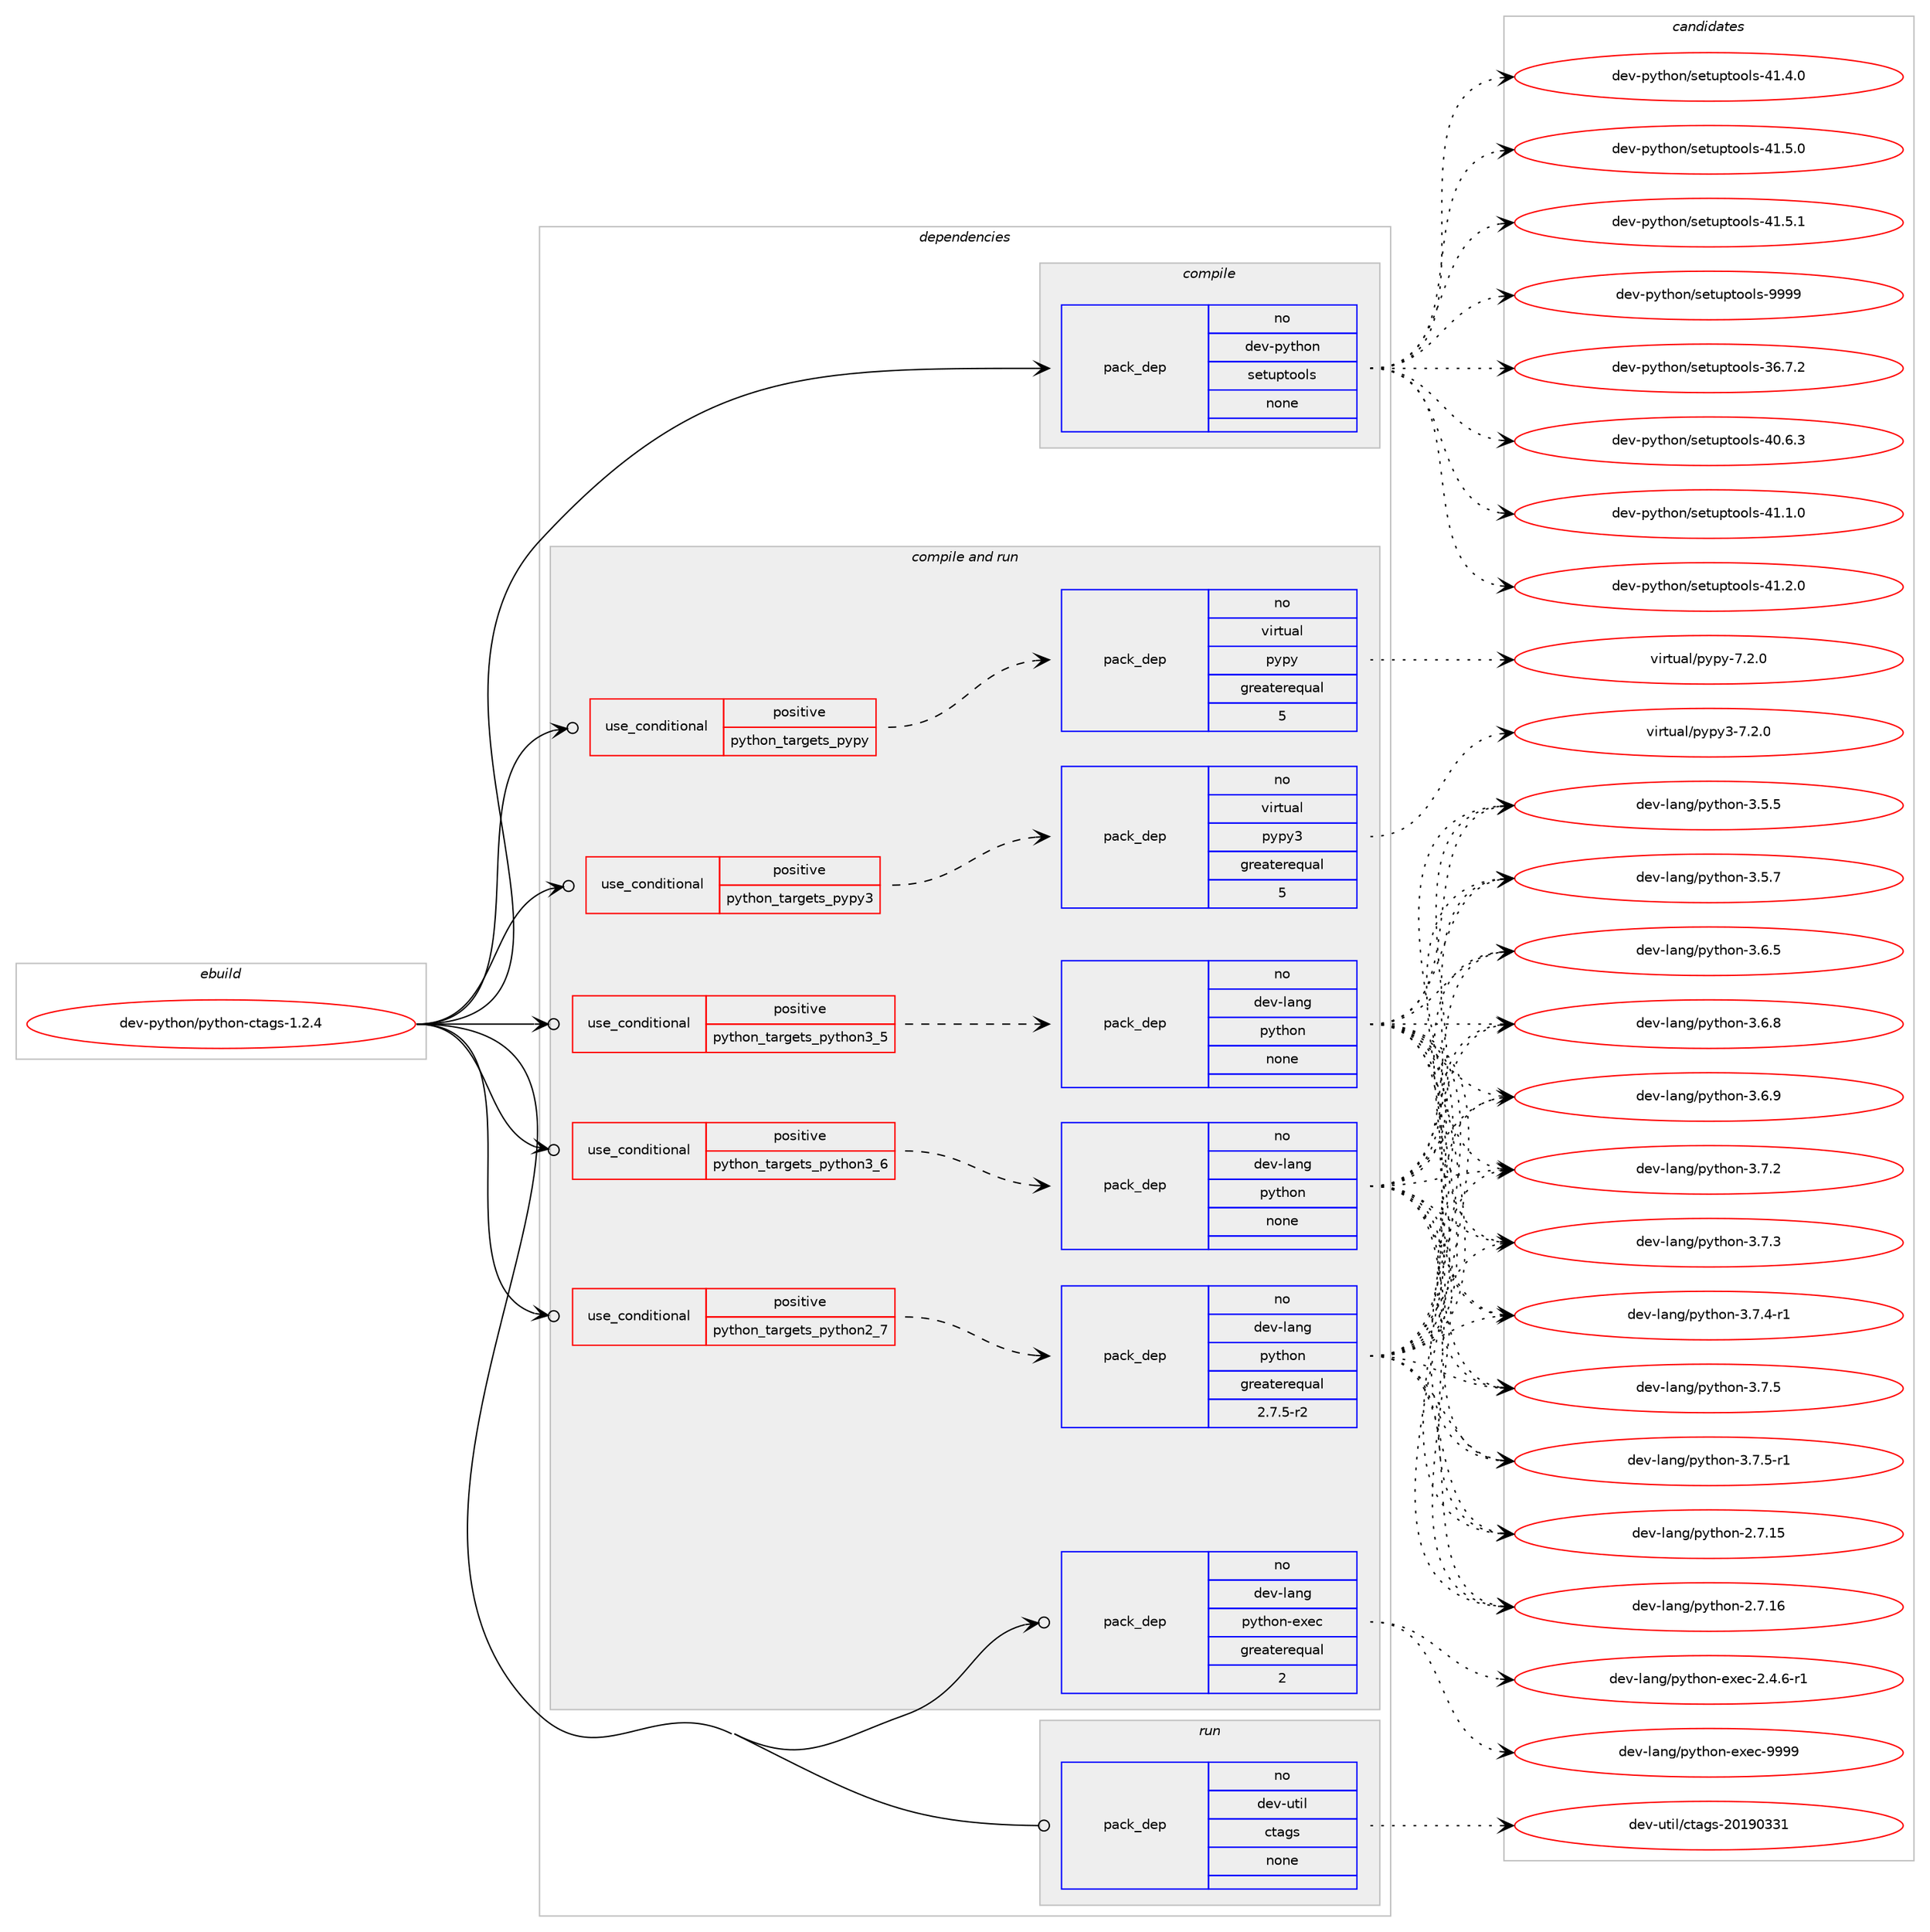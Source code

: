 digraph prolog {

# *************
# Graph options
# *************

newrank=true;
concentrate=true;
compound=true;
graph [rankdir=LR,fontname=Helvetica,fontsize=10,ranksep=1.5];#, ranksep=2.5, nodesep=0.2];
edge  [arrowhead=vee];
node  [fontname=Helvetica,fontsize=10];

# **********
# The ebuild
# **********

subgraph cluster_leftcol {
color=gray;
rank=same;
label=<<i>ebuild</i>>;
id [label="dev-python/python-ctags-1.2.4", color=red, width=4, href="../dev-python/python-ctags-1.2.4.svg"];
}

# ****************
# The dependencies
# ****************

subgraph cluster_midcol {
color=gray;
label=<<i>dependencies</i>>;
subgraph cluster_compile {
fillcolor="#eeeeee";
style=filled;
label=<<i>compile</i>>;
subgraph pack471215 {
dependency630428 [label=<<TABLE BORDER="0" CELLBORDER="1" CELLSPACING="0" CELLPADDING="4" WIDTH="220"><TR><TD ROWSPAN="6" CELLPADDING="30">pack_dep</TD></TR><TR><TD WIDTH="110">no</TD></TR><TR><TD>dev-python</TD></TR><TR><TD>setuptools</TD></TR><TR><TD>none</TD></TR><TR><TD></TD></TR></TABLE>>, shape=none, color=blue];
}
id:e -> dependency630428:w [weight=20,style="solid",arrowhead="vee"];
}
subgraph cluster_compileandrun {
fillcolor="#eeeeee";
style=filled;
label=<<i>compile and run</i>>;
subgraph cond147342 {
dependency630429 [label=<<TABLE BORDER="0" CELLBORDER="1" CELLSPACING="0" CELLPADDING="4"><TR><TD ROWSPAN="3" CELLPADDING="10">use_conditional</TD></TR><TR><TD>positive</TD></TR><TR><TD>python_targets_pypy</TD></TR></TABLE>>, shape=none, color=red];
subgraph pack471216 {
dependency630430 [label=<<TABLE BORDER="0" CELLBORDER="1" CELLSPACING="0" CELLPADDING="4" WIDTH="220"><TR><TD ROWSPAN="6" CELLPADDING="30">pack_dep</TD></TR><TR><TD WIDTH="110">no</TD></TR><TR><TD>virtual</TD></TR><TR><TD>pypy</TD></TR><TR><TD>greaterequal</TD></TR><TR><TD>5</TD></TR></TABLE>>, shape=none, color=blue];
}
dependency630429:e -> dependency630430:w [weight=20,style="dashed",arrowhead="vee"];
}
id:e -> dependency630429:w [weight=20,style="solid",arrowhead="odotvee"];
subgraph cond147343 {
dependency630431 [label=<<TABLE BORDER="0" CELLBORDER="1" CELLSPACING="0" CELLPADDING="4"><TR><TD ROWSPAN="3" CELLPADDING="10">use_conditional</TD></TR><TR><TD>positive</TD></TR><TR><TD>python_targets_pypy3</TD></TR></TABLE>>, shape=none, color=red];
subgraph pack471217 {
dependency630432 [label=<<TABLE BORDER="0" CELLBORDER="1" CELLSPACING="0" CELLPADDING="4" WIDTH="220"><TR><TD ROWSPAN="6" CELLPADDING="30">pack_dep</TD></TR><TR><TD WIDTH="110">no</TD></TR><TR><TD>virtual</TD></TR><TR><TD>pypy3</TD></TR><TR><TD>greaterequal</TD></TR><TR><TD>5</TD></TR></TABLE>>, shape=none, color=blue];
}
dependency630431:e -> dependency630432:w [weight=20,style="dashed",arrowhead="vee"];
}
id:e -> dependency630431:w [weight=20,style="solid",arrowhead="odotvee"];
subgraph cond147344 {
dependency630433 [label=<<TABLE BORDER="0" CELLBORDER="1" CELLSPACING="0" CELLPADDING="4"><TR><TD ROWSPAN="3" CELLPADDING="10">use_conditional</TD></TR><TR><TD>positive</TD></TR><TR><TD>python_targets_python2_7</TD></TR></TABLE>>, shape=none, color=red];
subgraph pack471218 {
dependency630434 [label=<<TABLE BORDER="0" CELLBORDER="1" CELLSPACING="0" CELLPADDING="4" WIDTH="220"><TR><TD ROWSPAN="6" CELLPADDING="30">pack_dep</TD></TR><TR><TD WIDTH="110">no</TD></TR><TR><TD>dev-lang</TD></TR><TR><TD>python</TD></TR><TR><TD>greaterequal</TD></TR><TR><TD>2.7.5-r2</TD></TR></TABLE>>, shape=none, color=blue];
}
dependency630433:e -> dependency630434:w [weight=20,style="dashed",arrowhead="vee"];
}
id:e -> dependency630433:w [weight=20,style="solid",arrowhead="odotvee"];
subgraph cond147345 {
dependency630435 [label=<<TABLE BORDER="0" CELLBORDER="1" CELLSPACING="0" CELLPADDING="4"><TR><TD ROWSPAN="3" CELLPADDING="10">use_conditional</TD></TR><TR><TD>positive</TD></TR><TR><TD>python_targets_python3_5</TD></TR></TABLE>>, shape=none, color=red];
subgraph pack471219 {
dependency630436 [label=<<TABLE BORDER="0" CELLBORDER="1" CELLSPACING="0" CELLPADDING="4" WIDTH="220"><TR><TD ROWSPAN="6" CELLPADDING="30">pack_dep</TD></TR><TR><TD WIDTH="110">no</TD></TR><TR><TD>dev-lang</TD></TR><TR><TD>python</TD></TR><TR><TD>none</TD></TR><TR><TD></TD></TR></TABLE>>, shape=none, color=blue];
}
dependency630435:e -> dependency630436:w [weight=20,style="dashed",arrowhead="vee"];
}
id:e -> dependency630435:w [weight=20,style="solid",arrowhead="odotvee"];
subgraph cond147346 {
dependency630437 [label=<<TABLE BORDER="0" CELLBORDER="1" CELLSPACING="0" CELLPADDING="4"><TR><TD ROWSPAN="3" CELLPADDING="10">use_conditional</TD></TR><TR><TD>positive</TD></TR><TR><TD>python_targets_python3_6</TD></TR></TABLE>>, shape=none, color=red];
subgraph pack471220 {
dependency630438 [label=<<TABLE BORDER="0" CELLBORDER="1" CELLSPACING="0" CELLPADDING="4" WIDTH="220"><TR><TD ROWSPAN="6" CELLPADDING="30">pack_dep</TD></TR><TR><TD WIDTH="110">no</TD></TR><TR><TD>dev-lang</TD></TR><TR><TD>python</TD></TR><TR><TD>none</TD></TR><TR><TD></TD></TR></TABLE>>, shape=none, color=blue];
}
dependency630437:e -> dependency630438:w [weight=20,style="dashed",arrowhead="vee"];
}
id:e -> dependency630437:w [weight=20,style="solid",arrowhead="odotvee"];
subgraph pack471221 {
dependency630439 [label=<<TABLE BORDER="0" CELLBORDER="1" CELLSPACING="0" CELLPADDING="4" WIDTH="220"><TR><TD ROWSPAN="6" CELLPADDING="30">pack_dep</TD></TR><TR><TD WIDTH="110">no</TD></TR><TR><TD>dev-lang</TD></TR><TR><TD>python-exec</TD></TR><TR><TD>greaterequal</TD></TR><TR><TD>2</TD></TR></TABLE>>, shape=none, color=blue];
}
id:e -> dependency630439:w [weight=20,style="solid",arrowhead="odotvee"];
}
subgraph cluster_run {
fillcolor="#eeeeee";
style=filled;
label=<<i>run</i>>;
subgraph pack471222 {
dependency630440 [label=<<TABLE BORDER="0" CELLBORDER="1" CELLSPACING="0" CELLPADDING="4" WIDTH="220"><TR><TD ROWSPAN="6" CELLPADDING="30">pack_dep</TD></TR><TR><TD WIDTH="110">no</TD></TR><TR><TD>dev-util</TD></TR><TR><TD>ctags</TD></TR><TR><TD>none</TD></TR><TR><TD></TD></TR></TABLE>>, shape=none, color=blue];
}
id:e -> dependency630440:w [weight=20,style="solid",arrowhead="odot"];
}
}

# **************
# The candidates
# **************

subgraph cluster_choices {
rank=same;
color=gray;
label=<<i>candidates</i>>;

subgraph choice471215 {
color=black;
nodesep=1;
choice100101118451121211161041111104711510111611711211611111110811545515446554650 [label="dev-python/setuptools-36.7.2", color=red, width=4,href="../dev-python/setuptools-36.7.2.svg"];
choice100101118451121211161041111104711510111611711211611111110811545524846544651 [label="dev-python/setuptools-40.6.3", color=red, width=4,href="../dev-python/setuptools-40.6.3.svg"];
choice100101118451121211161041111104711510111611711211611111110811545524946494648 [label="dev-python/setuptools-41.1.0", color=red, width=4,href="../dev-python/setuptools-41.1.0.svg"];
choice100101118451121211161041111104711510111611711211611111110811545524946504648 [label="dev-python/setuptools-41.2.0", color=red, width=4,href="../dev-python/setuptools-41.2.0.svg"];
choice100101118451121211161041111104711510111611711211611111110811545524946524648 [label="dev-python/setuptools-41.4.0", color=red, width=4,href="../dev-python/setuptools-41.4.0.svg"];
choice100101118451121211161041111104711510111611711211611111110811545524946534648 [label="dev-python/setuptools-41.5.0", color=red, width=4,href="../dev-python/setuptools-41.5.0.svg"];
choice100101118451121211161041111104711510111611711211611111110811545524946534649 [label="dev-python/setuptools-41.5.1", color=red, width=4,href="../dev-python/setuptools-41.5.1.svg"];
choice10010111845112121116104111110471151011161171121161111111081154557575757 [label="dev-python/setuptools-9999", color=red, width=4,href="../dev-python/setuptools-9999.svg"];
dependency630428:e -> choice100101118451121211161041111104711510111611711211611111110811545515446554650:w [style=dotted,weight="100"];
dependency630428:e -> choice100101118451121211161041111104711510111611711211611111110811545524846544651:w [style=dotted,weight="100"];
dependency630428:e -> choice100101118451121211161041111104711510111611711211611111110811545524946494648:w [style=dotted,weight="100"];
dependency630428:e -> choice100101118451121211161041111104711510111611711211611111110811545524946504648:w [style=dotted,weight="100"];
dependency630428:e -> choice100101118451121211161041111104711510111611711211611111110811545524946524648:w [style=dotted,weight="100"];
dependency630428:e -> choice100101118451121211161041111104711510111611711211611111110811545524946534648:w [style=dotted,weight="100"];
dependency630428:e -> choice100101118451121211161041111104711510111611711211611111110811545524946534649:w [style=dotted,weight="100"];
dependency630428:e -> choice10010111845112121116104111110471151011161171121161111111081154557575757:w [style=dotted,weight="100"];
}
subgraph choice471216 {
color=black;
nodesep=1;
choice1181051141161179710847112121112121455546504648 [label="virtual/pypy-7.2.0", color=red, width=4,href="../virtual/pypy-7.2.0.svg"];
dependency630430:e -> choice1181051141161179710847112121112121455546504648:w [style=dotted,weight="100"];
}
subgraph choice471217 {
color=black;
nodesep=1;
choice118105114116117971084711212111212151455546504648 [label="virtual/pypy3-7.2.0", color=red, width=4,href="../virtual/pypy3-7.2.0.svg"];
dependency630432:e -> choice118105114116117971084711212111212151455546504648:w [style=dotted,weight="100"];
}
subgraph choice471218 {
color=black;
nodesep=1;
choice10010111845108971101034711212111610411111045504655464953 [label="dev-lang/python-2.7.15", color=red, width=4,href="../dev-lang/python-2.7.15.svg"];
choice10010111845108971101034711212111610411111045504655464954 [label="dev-lang/python-2.7.16", color=red, width=4,href="../dev-lang/python-2.7.16.svg"];
choice100101118451089711010347112121116104111110455146534653 [label="dev-lang/python-3.5.5", color=red, width=4,href="../dev-lang/python-3.5.5.svg"];
choice100101118451089711010347112121116104111110455146534655 [label="dev-lang/python-3.5.7", color=red, width=4,href="../dev-lang/python-3.5.7.svg"];
choice100101118451089711010347112121116104111110455146544653 [label="dev-lang/python-3.6.5", color=red, width=4,href="../dev-lang/python-3.6.5.svg"];
choice100101118451089711010347112121116104111110455146544656 [label="dev-lang/python-3.6.8", color=red, width=4,href="../dev-lang/python-3.6.8.svg"];
choice100101118451089711010347112121116104111110455146544657 [label="dev-lang/python-3.6.9", color=red, width=4,href="../dev-lang/python-3.6.9.svg"];
choice100101118451089711010347112121116104111110455146554650 [label="dev-lang/python-3.7.2", color=red, width=4,href="../dev-lang/python-3.7.2.svg"];
choice100101118451089711010347112121116104111110455146554651 [label="dev-lang/python-3.7.3", color=red, width=4,href="../dev-lang/python-3.7.3.svg"];
choice1001011184510897110103471121211161041111104551465546524511449 [label="dev-lang/python-3.7.4-r1", color=red, width=4,href="../dev-lang/python-3.7.4-r1.svg"];
choice100101118451089711010347112121116104111110455146554653 [label="dev-lang/python-3.7.5", color=red, width=4,href="../dev-lang/python-3.7.5.svg"];
choice1001011184510897110103471121211161041111104551465546534511449 [label="dev-lang/python-3.7.5-r1", color=red, width=4,href="../dev-lang/python-3.7.5-r1.svg"];
dependency630434:e -> choice10010111845108971101034711212111610411111045504655464953:w [style=dotted,weight="100"];
dependency630434:e -> choice10010111845108971101034711212111610411111045504655464954:w [style=dotted,weight="100"];
dependency630434:e -> choice100101118451089711010347112121116104111110455146534653:w [style=dotted,weight="100"];
dependency630434:e -> choice100101118451089711010347112121116104111110455146534655:w [style=dotted,weight="100"];
dependency630434:e -> choice100101118451089711010347112121116104111110455146544653:w [style=dotted,weight="100"];
dependency630434:e -> choice100101118451089711010347112121116104111110455146544656:w [style=dotted,weight="100"];
dependency630434:e -> choice100101118451089711010347112121116104111110455146544657:w [style=dotted,weight="100"];
dependency630434:e -> choice100101118451089711010347112121116104111110455146554650:w [style=dotted,weight="100"];
dependency630434:e -> choice100101118451089711010347112121116104111110455146554651:w [style=dotted,weight="100"];
dependency630434:e -> choice1001011184510897110103471121211161041111104551465546524511449:w [style=dotted,weight="100"];
dependency630434:e -> choice100101118451089711010347112121116104111110455146554653:w [style=dotted,weight="100"];
dependency630434:e -> choice1001011184510897110103471121211161041111104551465546534511449:w [style=dotted,weight="100"];
}
subgraph choice471219 {
color=black;
nodesep=1;
choice10010111845108971101034711212111610411111045504655464953 [label="dev-lang/python-2.7.15", color=red, width=4,href="../dev-lang/python-2.7.15.svg"];
choice10010111845108971101034711212111610411111045504655464954 [label="dev-lang/python-2.7.16", color=red, width=4,href="../dev-lang/python-2.7.16.svg"];
choice100101118451089711010347112121116104111110455146534653 [label="dev-lang/python-3.5.5", color=red, width=4,href="../dev-lang/python-3.5.5.svg"];
choice100101118451089711010347112121116104111110455146534655 [label="dev-lang/python-3.5.7", color=red, width=4,href="../dev-lang/python-3.5.7.svg"];
choice100101118451089711010347112121116104111110455146544653 [label="dev-lang/python-3.6.5", color=red, width=4,href="../dev-lang/python-3.6.5.svg"];
choice100101118451089711010347112121116104111110455146544656 [label="dev-lang/python-3.6.8", color=red, width=4,href="../dev-lang/python-3.6.8.svg"];
choice100101118451089711010347112121116104111110455146544657 [label="dev-lang/python-3.6.9", color=red, width=4,href="../dev-lang/python-3.6.9.svg"];
choice100101118451089711010347112121116104111110455146554650 [label="dev-lang/python-3.7.2", color=red, width=4,href="../dev-lang/python-3.7.2.svg"];
choice100101118451089711010347112121116104111110455146554651 [label="dev-lang/python-3.7.3", color=red, width=4,href="../dev-lang/python-3.7.3.svg"];
choice1001011184510897110103471121211161041111104551465546524511449 [label="dev-lang/python-3.7.4-r1", color=red, width=4,href="../dev-lang/python-3.7.4-r1.svg"];
choice100101118451089711010347112121116104111110455146554653 [label="dev-lang/python-3.7.5", color=red, width=4,href="../dev-lang/python-3.7.5.svg"];
choice1001011184510897110103471121211161041111104551465546534511449 [label="dev-lang/python-3.7.5-r1", color=red, width=4,href="../dev-lang/python-3.7.5-r1.svg"];
dependency630436:e -> choice10010111845108971101034711212111610411111045504655464953:w [style=dotted,weight="100"];
dependency630436:e -> choice10010111845108971101034711212111610411111045504655464954:w [style=dotted,weight="100"];
dependency630436:e -> choice100101118451089711010347112121116104111110455146534653:w [style=dotted,weight="100"];
dependency630436:e -> choice100101118451089711010347112121116104111110455146534655:w [style=dotted,weight="100"];
dependency630436:e -> choice100101118451089711010347112121116104111110455146544653:w [style=dotted,weight="100"];
dependency630436:e -> choice100101118451089711010347112121116104111110455146544656:w [style=dotted,weight="100"];
dependency630436:e -> choice100101118451089711010347112121116104111110455146544657:w [style=dotted,weight="100"];
dependency630436:e -> choice100101118451089711010347112121116104111110455146554650:w [style=dotted,weight="100"];
dependency630436:e -> choice100101118451089711010347112121116104111110455146554651:w [style=dotted,weight="100"];
dependency630436:e -> choice1001011184510897110103471121211161041111104551465546524511449:w [style=dotted,weight="100"];
dependency630436:e -> choice100101118451089711010347112121116104111110455146554653:w [style=dotted,weight="100"];
dependency630436:e -> choice1001011184510897110103471121211161041111104551465546534511449:w [style=dotted,weight="100"];
}
subgraph choice471220 {
color=black;
nodesep=1;
choice10010111845108971101034711212111610411111045504655464953 [label="dev-lang/python-2.7.15", color=red, width=4,href="../dev-lang/python-2.7.15.svg"];
choice10010111845108971101034711212111610411111045504655464954 [label="dev-lang/python-2.7.16", color=red, width=4,href="../dev-lang/python-2.7.16.svg"];
choice100101118451089711010347112121116104111110455146534653 [label="dev-lang/python-3.5.5", color=red, width=4,href="../dev-lang/python-3.5.5.svg"];
choice100101118451089711010347112121116104111110455146534655 [label="dev-lang/python-3.5.7", color=red, width=4,href="../dev-lang/python-3.5.7.svg"];
choice100101118451089711010347112121116104111110455146544653 [label="dev-lang/python-3.6.5", color=red, width=4,href="../dev-lang/python-3.6.5.svg"];
choice100101118451089711010347112121116104111110455146544656 [label="dev-lang/python-3.6.8", color=red, width=4,href="../dev-lang/python-3.6.8.svg"];
choice100101118451089711010347112121116104111110455146544657 [label="dev-lang/python-3.6.9", color=red, width=4,href="../dev-lang/python-3.6.9.svg"];
choice100101118451089711010347112121116104111110455146554650 [label="dev-lang/python-3.7.2", color=red, width=4,href="../dev-lang/python-3.7.2.svg"];
choice100101118451089711010347112121116104111110455146554651 [label="dev-lang/python-3.7.3", color=red, width=4,href="../dev-lang/python-3.7.3.svg"];
choice1001011184510897110103471121211161041111104551465546524511449 [label="dev-lang/python-3.7.4-r1", color=red, width=4,href="../dev-lang/python-3.7.4-r1.svg"];
choice100101118451089711010347112121116104111110455146554653 [label="dev-lang/python-3.7.5", color=red, width=4,href="../dev-lang/python-3.7.5.svg"];
choice1001011184510897110103471121211161041111104551465546534511449 [label="dev-lang/python-3.7.5-r1", color=red, width=4,href="../dev-lang/python-3.7.5-r1.svg"];
dependency630438:e -> choice10010111845108971101034711212111610411111045504655464953:w [style=dotted,weight="100"];
dependency630438:e -> choice10010111845108971101034711212111610411111045504655464954:w [style=dotted,weight="100"];
dependency630438:e -> choice100101118451089711010347112121116104111110455146534653:w [style=dotted,weight="100"];
dependency630438:e -> choice100101118451089711010347112121116104111110455146534655:w [style=dotted,weight="100"];
dependency630438:e -> choice100101118451089711010347112121116104111110455146544653:w [style=dotted,weight="100"];
dependency630438:e -> choice100101118451089711010347112121116104111110455146544656:w [style=dotted,weight="100"];
dependency630438:e -> choice100101118451089711010347112121116104111110455146544657:w [style=dotted,weight="100"];
dependency630438:e -> choice100101118451089711010347112121116104111110455146554650:w [style=dotted,weight="100"];
dependency630438:e -> choice100101118451089711010347112121116104111110455146554651:w [style=dotted,weight="100"];
dependency630438:e -> choice1001011184510897110103471121211161041111104551465546524511449:w [style=dotted,weight="100"];
dependency630438:e -> choice100101118451089711010347112121116104111110455146554653:w [style=dotted,weight="100"];
dependency630438:e -> choice1001011184510897110103471121211161041111104551465546534511449:w [style=dotted,weight="100"];
}
subgraph choice471221 {
color=black;
nodesep=1;
choice10010111845108971101034711212111610411111045101120101994550465246544511449 [label="dev-lang/python-exec-2.4.6-r1", color=red, width=4,href="../dev-lang/python-exec-2.4.6-r1.svg"];
choice10010111845108971101034711212111610411111045101120101994557575757 [label="dev-lang/python-exec-9999", color=red, width=4,href="../dev-lang/python-exec-9999.svg"];
dependency630439:e -> choice10010111845108971101034711212111610411111045101120101994550465246544511449:w [style=dotted,weight="100"];
dependency630439:e -> choice10010111845108971101034711212111610411111045101120101994557575757:w [style=dotted,weight="100"];
}
subgraph choice471222 {
color=black;
nodesep=1;
choice10010111845117116105108479911697103115455048495748515149 [label="dev-util/ctags-20190331", color=red, width=4,href="../dev-util/ctags-20190331.svg"];
dependency630440:e -> choice10010111845117116105108479911697103115455048495748515149:w [style=dotted,weight="100"];
}
}

}
